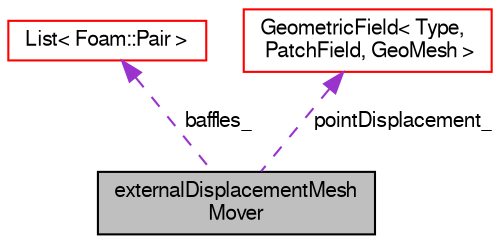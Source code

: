 digraph "externalDisplacementMeshMover"
{
  bgcolor="transparent";
  edge [fontname="FreeSans",fontsize="10",labelfontname="FreeSans",labelfontsize="10"];
  node [fontname="FreeSans",fontsize="10",shape=record];
  Node2 [label="externalDisplacementMesh\lMover",height=0.2,width=0.4,color="black", fillcolor="grey75", style="filled", fontcolor="black"];
  Node3 -> Node2 [dir="back",color="darkorchid3",fontsize="10",style="dashed",label=" baffles_" ,fontname="FreeSans"];
  Node3 [label="List\< Foam::Pair \>",height=0.2,width=0.4,color="red",URL="$a25694.html"];
  Node7 -> Node2 [dir="back",color="darkorchid3",fontsize="10",style="dashed",label=" pointDisplacement_" ,fontname="FreeSans"];
  Node7 [label="GeometricField\< Type,\l PatchField, GeoMesh \>",height=0.2,width=0.4,color="red",URL="$a22434.html",tooltip="Generic GeometricField class. "];
}
